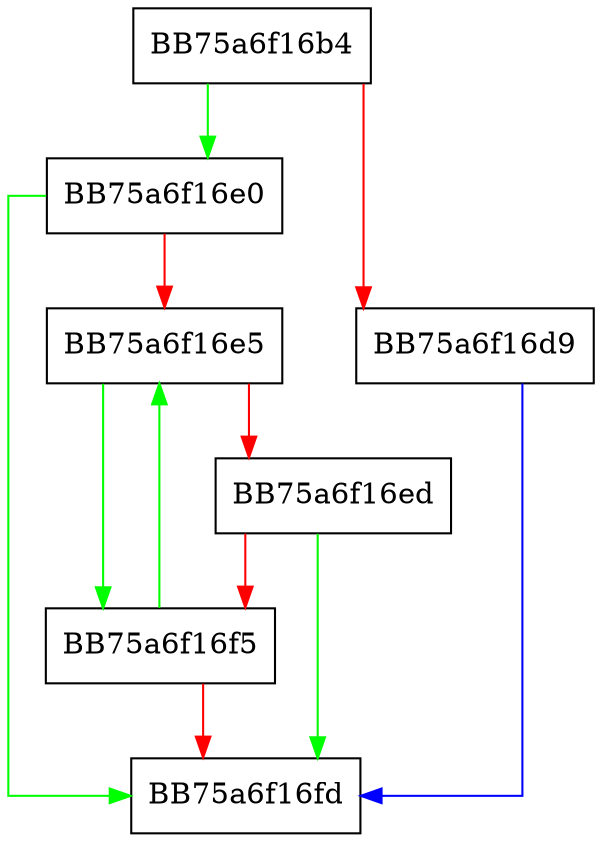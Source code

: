 digraph skipSlashes {
  node [shape="box"];
  graph [splines=ortho];
  BB75a6f16b4 -> BB75a6f16e0 [color="green"];
  BB75a6f16b4 -> BB75a6f16d9 [color="red"];
  BB75a6f16d9 -> BB75a6f16fd [color="blue"];
  BB75a6f16e0 -> BB75a6f16fd [color="green"];
  BB75a6f16e0 -> BB75a6f16e5 [color="red"];
  BB75a6f16e5 -> BB75a6f16f5 [color="green"];
  BB75a6f16e5 -> BB75a6f16ed [color="red"];
  BB75a6f16ed -> BB75a6f16fd [color="green"];
  BB75a6f16ed -> BB75a6f16f5 [color="red"];
  BB75a6f16f5 -> BB75a6f16e5 [color="green"];
  BB75a6f16f5 -> BB75a6f16fd [color="red"];
}